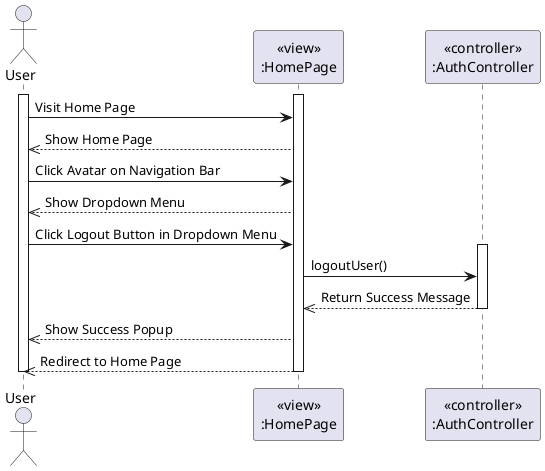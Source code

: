 @startuml Logout
actor User
participant HomePageView [
  <<view>>
  :HomePage
]

activate User
activate HomePageView
User -> HomePageView: Visit Home Page
HomePageView -->> User: Show Home Page
User -> HomePageView: Click Avatar on Navigation Bar
HomePageView -->> User: Show Dropdown Menu

User -> HomePageView: Click Logout Button in Dropdown Menu

participant AuthController [
  <<controller>>
  :AuthController
]

activate AuthController
HomePageView -> AuthController: logoutUser()
AuthController -->> HomePageView: Return Success Message
deactivate AuthController
HomePageView -->> User: Show Success Popup
HomePageView -->> User: Redirect to Home Page

deactivate User
deactivate HomePageView
@enduml
